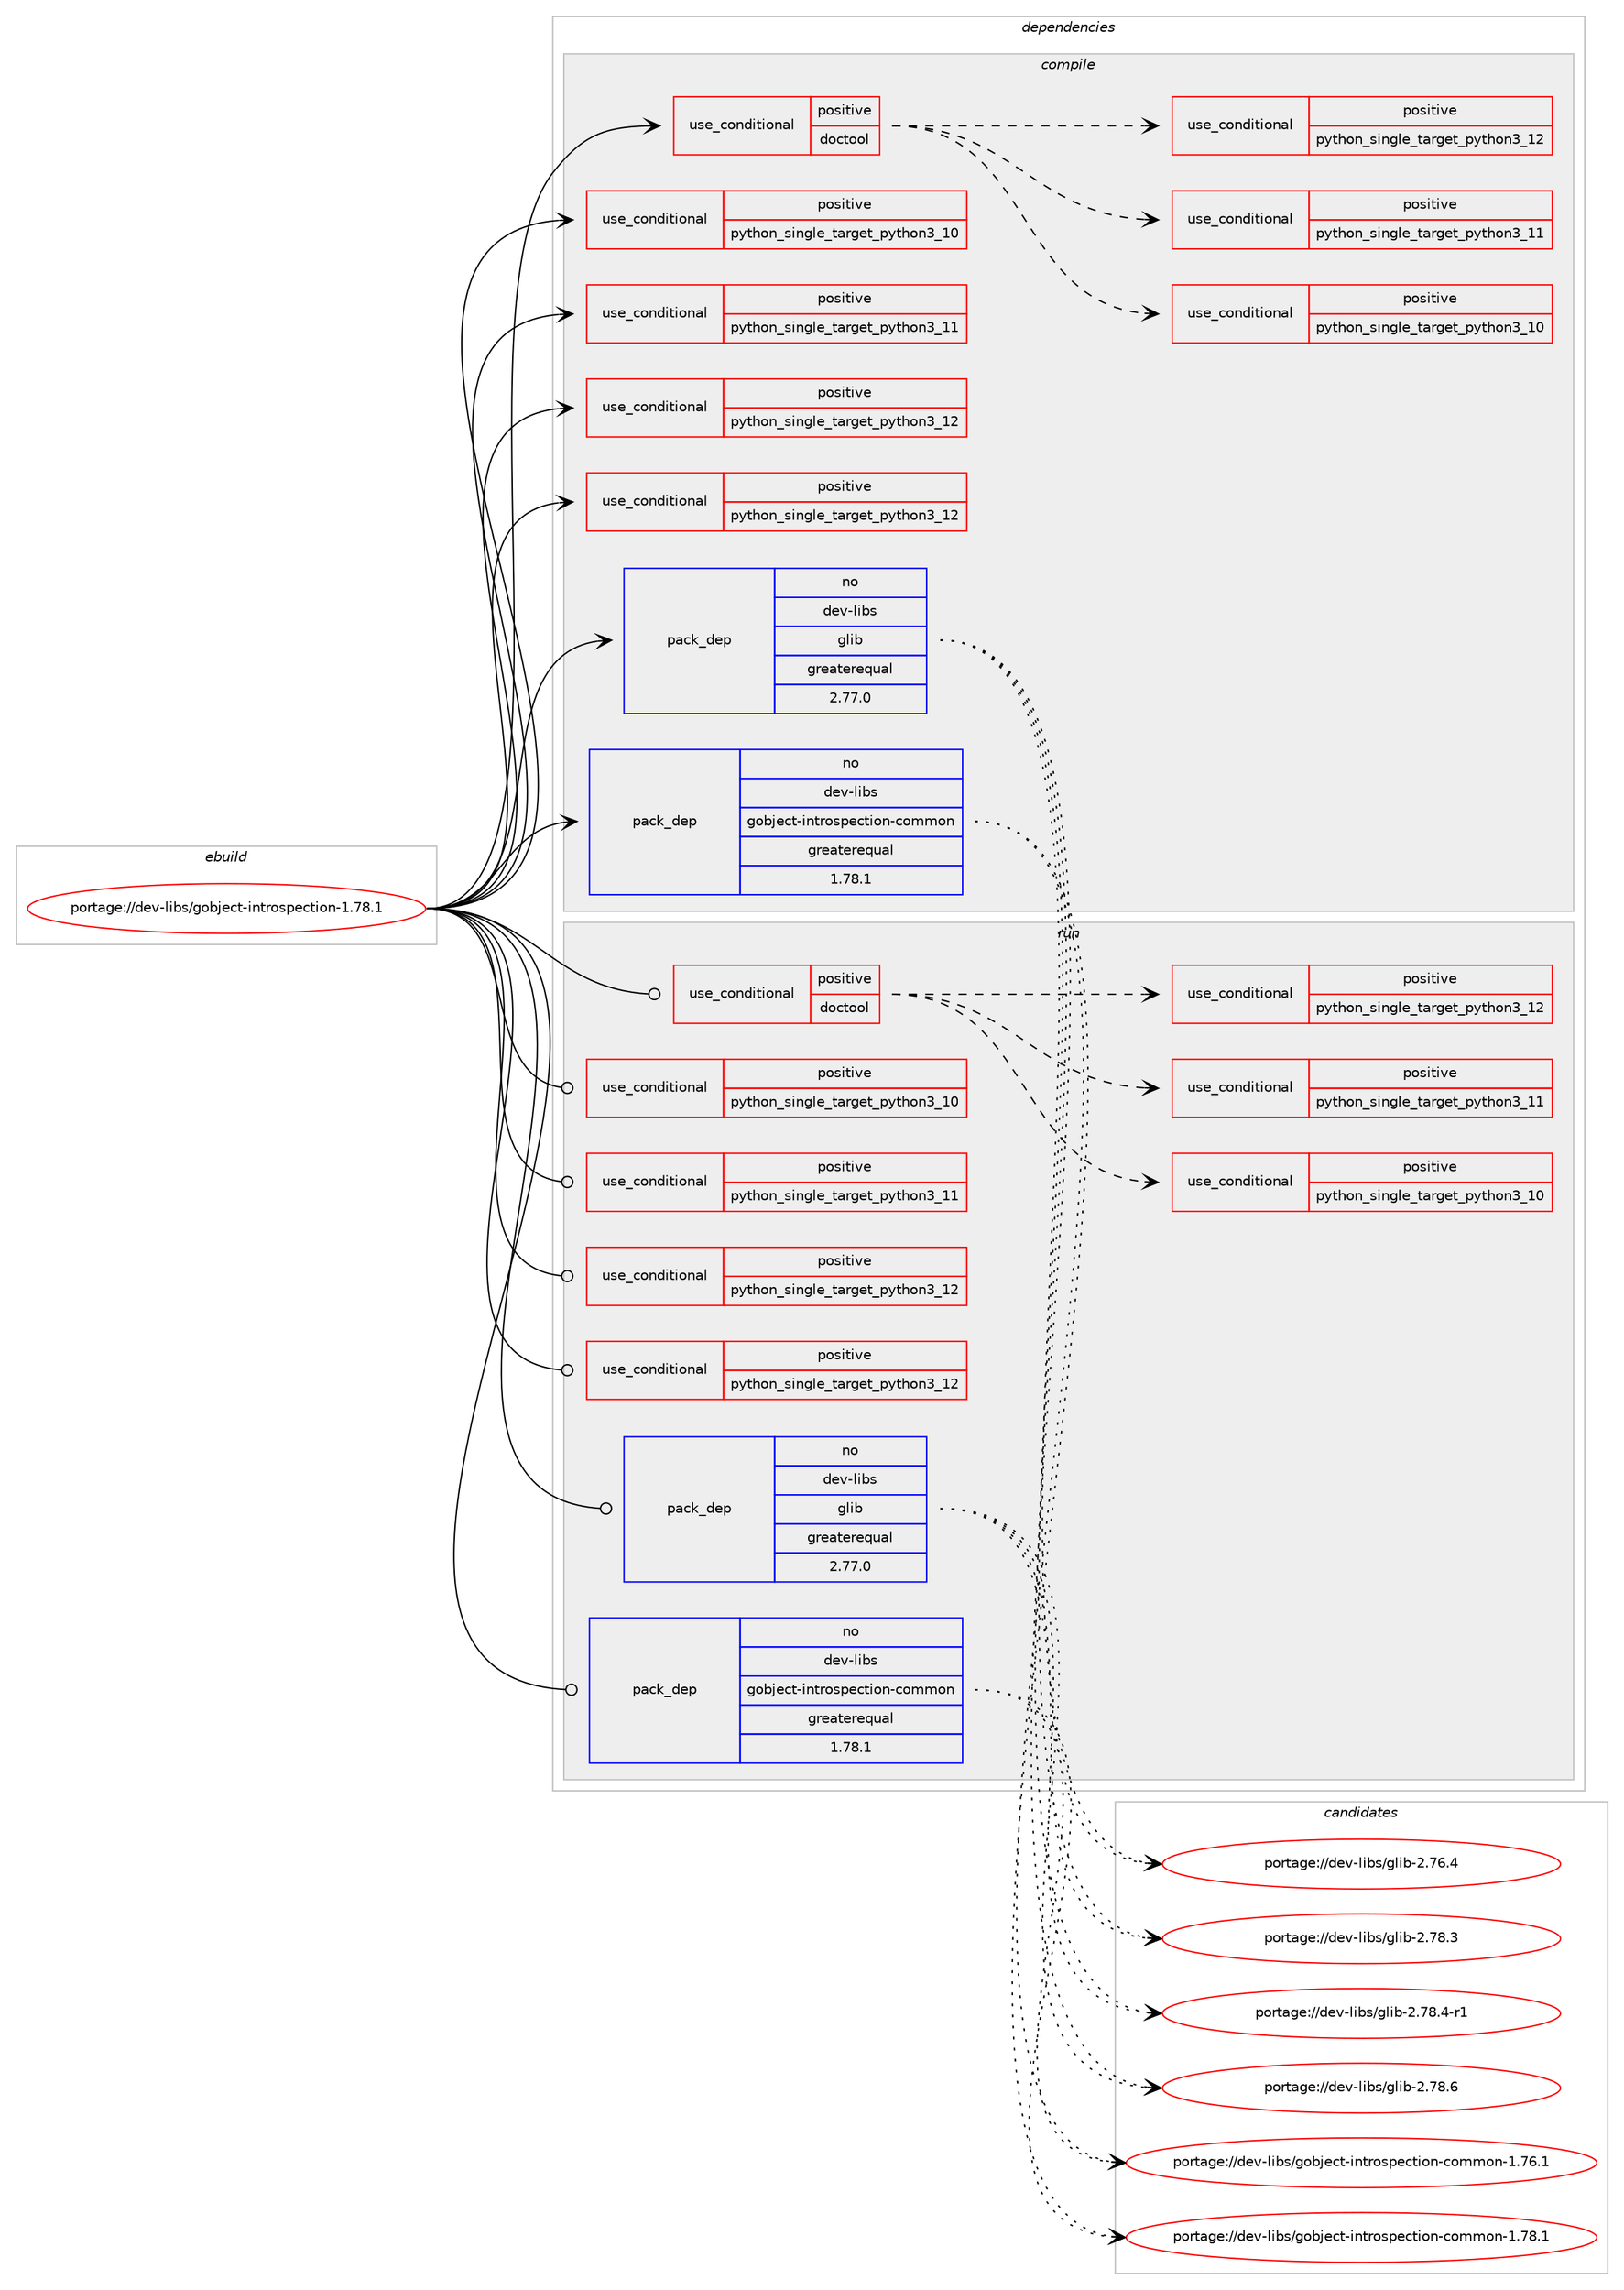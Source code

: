 digraph prolog {

# *************
# Graph options
# *************

newrank=true;
concentrate=true;
compound=true;
graph [rankdir=LR,fontname=Helvetica,fontsize=10,ranksep=1.5];#, ranksep=2.5, nodesep=0.2];
edge  [arrowhead=vee];
node  [fontname=Helvetica,fontsize=10];

# **********
# The ebuild
# **********

subgraph cluster_leftcol {
color=gray;
rank=same;
label=<<i>ebuild</i>>;
id [label="portage://dev-libs/gobject-introspection-1.78.1", color=red, width=4, href="../dev-libs/gobject-introspection-1.78.1.svg"];
}

# ****************
# The dependencies
# ****************

subgraph cluster_midcol {
color=gray;
label=<<i>dependencies</i>>;
subgraph cluster_compile {
fillcolor="#eeeeee";
style=filled;
label=<<i>compile</i>>;
subgraph cond25624 {
dependency54827 [label=<<TABLE BORDER="0" CELLBORDER="1" CELLSPACING="0" CELLPADDING="4"><TR><TD ROWSPAN="3" CELLPADDING="10">use_conditional</TD></TR><TR><TD>positive</TD></TR><TR><TD>doctool</TD></TR></TABLE>>, shape=none, color=red];
subgraph cond25625 {
dependency54828 [label=<<TABLE BORDER="0" CELLBORDER="1" CELLSPACING="0" CELLPADDING="4"><TR><TD ROWSPAN="3" CELLPADDING="10">use_conditional</TD></TR><TR><TD>positive</TD></TR><TR><TD>python_single_target_python3_10</TD></TR></TABLE>>, shape=none, color=red];
# *** BEGIN UNKNOWN DEPENDENCY TYPE (TODO) ***
# dependency54828 -> package_dependency(portage://dev-libs/gobject-introspection-1.78.1,install,no,dev-python,mako,none,[,,],[],[use(enable(python_targets_python3_10),negative)])
# *** END UNKNOWN DEPENDENCY TYPE (TODO) ***

# *** BEGIN UNKNOWN DEPENDENCY TYPE (TODO) ***
# dependency54828 -> package_dependency(portage://dev-libs/gobject-introspection-1.78.1,install,no,dev-python,markdown,none,[,,],[],[use(enable(python_targets_python3_10),negative)])
# *** END UNKNOWN DEPENDENCY TYPE (TODO) ***

}
dependency54827:e -> dependency54828:w [weight=20,style="dashed",arrowhead="vee"];
subgraph cond25626 {
dependency54829 [label=<<TABLE BORDER="0" CELLBORDER="1" CELLSPACING="0" CELLPADDING="4"><TR><TD ROWSPAN="3" CELLPADDING="10">use_conditional</TD></TR><TR><TD>positive</TD></TR><TR><TD>python_single_target_python3_11</TD></TR></TABLE>>, shape=none, color=red];
# *** BEGIN UNKNOWN DEPENDENCY TYPE (TODO) ***
# dependency54829 -> package_dependency(portage://dev-libs/gobject-introspection-1.78.1,install,no,dev-python,mako,none,[,,],[],[use(enable(python_targets_python3_11),negative)])
# *** END UNKNOWN DEPENDENCY TYPE (TODO) ***

# *** BEGIN UNKNOWN DEPENDENCY TYPE (TODO) ***
# dependency54829 -> package_dependency(portage://dev-libs/gobject-introspection-1.78.1,install,no,dev-python,markdown,none,[,,],[],[use(enable(python_targets_python3_11),negative)])
# *** END UNKNOWN DEPENDENCY TYPE (TODO) ***

}
dependency54827:e -> dependency54829:w [weight=20,style="dashed",arrowhead="vee"];
subgraph cond25627 {
dependency54830 [label=<<TABLE BORDER="0" CELLBORDER="1" CELLSPACING="0" CELLPADDING="4"><TR><TD ROWSPAN="3" CELLPADDING="10">use_conditional</TD></TR><TR><TD>positive</TD></TR><TR><TD>python_single_target_python3_12</TD></TR></TABLE>>, shape=none, color=red];
# *** BEGIN UNKNOWN DEPENDENCY TYPE (TODO) ***
# dependency54830 -> package_dependency(portage://dev-libs/gobject-introspection-1.78.1,install,no,dev-python,mako,none,[,,],[],[use(enable(python_targets_python3_12),negative)])
# *** END UNKNOWN DEPENDENCY TYPE (TODO) ***

# *** BEGIN UNKNOWN DEPENDENCY TYPE (TODO) ***
# dependency54830 -> package_dependency(portage://dev-libs/gobject-introspection-1.78.1,install,no,dev-python,markdown,none,[,,],[],[use(enable(python_targets_python3_12),negative)])
# *** END UNKNOWN DEPENDENCY TYPE (TODO) ***

}
dependency54827:e -> dependency54830:w [weight=20,style="dashed",arrowhead="vee"];
}
id:e -> dependency54827:w [weight=20,style="solid",arrowhead="vee"];
subgraph cond25628 {
dependency54831 [label=<<TABLE BORDER="0" CELLBORDER="1" CELLSPACING="0" CELLPADDING="4"><TR><TD ROWSPAN="3" CELLPADDING="10">use_conditional</TD></TR><TR><TD>positive</TD></TR><TR><TD>python_single_target_python3_10</TD></TR></TABLE>>, shape=none, color=red];
# *** BEGIN UNKNOWN DEPENDENCY TYPE (TODO) ***
# dependency54831 -> package_dependency(portage://dev-libs/gobject-introspection-1.78.1,install,no,dev-lang,python,none,[,,],[slot(3.10)],[use(enable(xml),positive)])
# *** END UNKNOWN DEPENDENCY TYPE (TODO) ***

}
id:e -> dependency54831:w [weight=20,style="solid",arrowhead="vee"];
subgraph cond25629 {
dependency54832 [label=<<TABLE BORDER="0" CELLBORDER="1" CELLSPACING="0" CELLPADDING="4"><TR><TD ROWSPAN="3" CELLPADDING="10">use_conditional</TD></TR><TR><TD>positive</TD></TR><TR><TD>python_single_target_python3_11</TD></TR></TABLE>>, shape=none, color=red];
# *** BEGIN UNKNOWN DEPENDENCY TYPE (TODO) ***
# dependency54832 -> package_dependency(portage://dev-libs/gobject-introspection-1.78.1,install,no,dev-lang,python,none,[,,],[slot(3.11)],[use(enable(xml),positive)])
# *** END UNKNOWN DEPENDENCY TYPE (TODO) ***

}
id:e -> dependency54832:w [weight=20,style="solid",arrowhead="vee"];
subgraph cond25630 {
dependency54833 [label=<<TABLE BORDER="0" CELLBORDER="1" CELLSPACING="0" CELLPADDING="4"><TR><TD ROWSPAN="3" CELLPADDING="10">use_conditional</TD></TR><TR><TD>positive</TD></TR><TR><TD>python_single_target_python3_12</TD></TR></TABLE>>, shape=none, color=red];
# *** BEGIN UNKNOWN DEPENDENCY TYPE (TODO) ***
# dependency54833 -> package_dependency(portage://dev-libs/gobject-introspection-1.78.1,install,no,dev-lang,python,none,[,,],[slot(3.12)],[use(enable(xml),positive)])
# *** END UNKNOWN DEPENDENCY TYPE (TODO) ***

}
id:e -> dependency54833:w [weight=20,style="solid",arrowhead="vee"];
subgraph cond25631 {
dependency54834 [label=<<TABLE BORDER="0" CELLBORDER="1" CELLSPACING="0" CELLPADDING="4"><TR><TD ROWSPAN="3" CELLPADDING="10">use_conditional</TD></TR><TR><TD>positive</TD></TR><TR><TD>python_single_target_python3_12</TD></TR></TABLE>>, shape=none, color=red];
# *** BEGIN UNKNOWN DEPENDENCY TYPE (TODO) ***
# dependency54834 -> package_dependency(portage://dev-libs/gobject-introspection-1.78.1,install,no,dev-python,setuptools,none,[,,],[],[use(enable(python_targets_python3_12),negative)])
# *** END UNKNOWN DEPENDENCY TYPE (TODO) ***

}
id:e -> dependency54834:w [weight=20,style="solid",arrowhead="vee"];
subgraph pack28066 {
dependency54835 [label=<<TABLE BORDER="0" CELLBORDER="1" CELLSPACING="0" CELLPADDING="4" WIDTH="220"><TR><TD ROWSPAN="6" CELLPADDING="30">pack_dep</TD></TR><TR><TD WIDTH="110">no</TD></TR><TR><TD>dev-libs</TD></TR><TR><TD>glib</TD></TR><TR><TD>greaterequal</TD></TR><TR><TD>2.77.0</TD></TR></TABLE>>, shape=none, color=blue];
}
id:e -> dependency54835:w [weight=20,style="solid",arrowhead="vee"];
subgraph pack28067 {
dependency54836 [label=<<TABLE BORDER="0" CELLBORDER="1" CELLSPACING="0" CELLPADDING="4" WIDTH="220"><TR><TD ROWSPAN="6" CELLPADDING="30">pack_dep</TD></TR><TR><TD WIDTH="110">no</TD></TR><TR><TD>dev-libs</TD></TR><TR><TD>gobject-introspection-common</TD></TR><TR><TD>greaterequal</TD></TR><TR><TD>1.78.1</TD></TR></TABLE>>, shape=none, color=blue];
}
id:e -> dependency54836:w [weight=20,style="solid",arrowhead="vee"];
# *** BEGIN UNKNOWN DEPENDENCY TYPE (TODO) ***
# id -> package_dependency(portage://dev-libs/gobject-introspection-1.78.1,install,no,dev-libs,libffi,none,[,,],any_same_slot,[])
# *** END UNKNOWN DEPENDENCY TYPE (TODO) ***

# *** BEGIN UNKNOWN DEPENDENCY TYPE (TODO) ***
# id -> package_dependency(portage://dev-libs/gobject-introspection-1.78.1,install,no,virtual,pkgconfig,none,[,,],[],[])
# *** END UNKNOWN DEPENDENCY TYPE (TODO) ***

}
subgraph cluster_compileandrun {
fillcolor="#eeeeee";
style=filled;
label=<<i>compile and run</i>>;
}
subgraph cluster_run {
fillcolor="#eeeeee";
style=filled;
label=<<i>run</i>>;
subgraph cond25632 {
dependency54837 [label=<<TABLE BORDER="0" CELLBORDER="1" CELLSPACING="0" CELLPADDING="4"><TR><TD ROWSPAN="3" CELLPADDING="10">use_conditional</TD></TR><TR><TD>positive</TD></TR><TR><TD>doctool</TD></TR></TABLE>>, shape=none, color=red];
subgraph cond25633 {
dependency54838 [label=<<TABLE BORDER="0" CELLBORDER="1" CELLSPACING="0" CELLPADDING="4"><TR><TD ROWSPAN="3" CELLPADDING="10">use_conditional</TD></TR><TR><TD>positive</TD></TR><TR><TD>python_single_target_python3_10</TD></TR></TABLE>>, shape=none, color=red];
# *** BEGIN UNKNOWN DEPENDENCY TYPE (TODO) ***
# dependency54838 -> package_dependency(portage://dev-libs/gobject-introspection-1.78.1,run,no,dev-python,mako,none,[,,],[],[use(enable(python_targets_python3_10),negative)])
# *** END UNKNOWN DEPENDENCY TYPE (TODO) ***

# *** BEGIN UNKNOWN DEPENDENCY TYPE (TODO) ***
# dependency54838 -> package_dependency(portage://dev-libs/gobject-introspection-1.78.1,run,no,dev-python,markdown,none,[,,],[],[use(enable(python_targets_python3_10),negative)])
# *** END UNKNOWN DEPENDENCY TYPE (TODO) ***

}
dependency54837:e -> dependency54838:w [weight=20,style="dashed",arrowhead="vee"];
subgraph cond25634 {
dependency54839 [label=<<TABLE BORDER="0" CELLBORDER="1" CELLSPACING="0" CELLPADDING="4"><TR><TD ROWSPAN="3" CELLPADDING="10">use_conditional</TD></TR><TR><TD>positive</TD></TR><TR><TD>python_single_target_python3_11</TD></TR></TABLE>>, shape=none, color=red];
# *** BEGIN UNKNOWN DEPENDENCY TYPE (TODO) ***
# dependency54839 -> package_dependency(portage://dev-libs/gobject-introspection-1.78.1,run,no,dev-python,mako,none,[,,],[],[use(enable(python_targets_python3_11),negative)])
# *** END UNKNOWN DEPENDENCY TYPE (TODO) ***

# *** BEGIN UNKNOWN DEPENDENCY TYPE (TODO) ***
# dependency54839 -> package_dependency(portage://dev-libs/gobject-introspection-1.78.1,run,no,dev-python,markdown,none,[,,],[],[use(enable(python_targets_python3_11),negative)])
# *** END UNKNOWN DEPENDENCY TYPE (TODO) ***

}
dependency54837:e -> dependency54839:w [weight=20,style="dashed",arrowhead="vee"];
subgraph cond25635 {
dependency54840 [label=<<TABLE BORDER="0" CELLBORDER="1" CELLSPACING="0" CELLPADDING="4"><TR><TD ROWSPAN="3" CELLPADDING="10">use_conditional</TD></TR><TR><TD>positive</TD></TR><TR><TD>python_single_target_python3_12</TD></TR></TABLE>>, shape=none, color=red];
# *** BEGIN UNKNOWN DEPENDENCY TYPE (TODO) ***
# dependency54840 -> package_dependency(portage://dev-libs/gobject-introspection-1.78.1,run,no,dev-python,mako,none,[,,],[],[use(enable(python_targets_python3_12),negative)])
# *** END UNKNOWN DEPENDENCY TYPE (TODO) ***

# *** BEGIN UNKNOWN DEPENDENCY TYPE (TODO) ***
# dependency54840 -> package_dependency(portage://dev-libs/gobject-introspection-1.78.1,run,no,dev-python,markdown,none,[,,],[],[use(enable(python_targets_python3_12),negative)])
# *** END UNKNOWN DEPENDENCY TYPE (TODO) ***

}
dependency54837:e -> dependency54840:w [weight=20,style="dashed",arrowhead="vee"];
}
id:e -> dependency54837:w [weight=20,style="solid",arrowhead="odot"];
subgraph cond25636 {
dependency54841 [label=<<TABLE BORDER="0" CELLBORDER="1" CELLSPACING="0" CELLPADDING="4"><TR><TD ROWSPAN="3" CELLPADDING="10">use_conditional</TD></TR><TR><TD>positive</TD></TR><TR><TD>python_single_target_python3_10</TD></TR></TABLE>>, shape=none, color=red];
# *** BEGIN UNKNOWN DEPENDENCY TYPE (TODO) ***
# dependency54841 -> package_dependency(portage://dev-libs/gobject-introspection-1.78.1,run,no,dev-lang,python,none,[,,],[slot(3.10)],[use(enable(xml),positive)])
# *** END UNKNOWN DEPENDENCY TYPE (TODO) ***

}
id:e -> dependency54841:w [weight=20,style="solid",arrowhead="odot"];
subgraph cond25637 {
dependency54842 [label=<<TABLE BORDER="0" CELLBORDER="1" CELLSPACING="0" CELLPADDING="4"><TR><TD ROWSPAN="3" CELLPADDING="10">use_conditional</TD></TR><TR><TD>positive</TD></TR><TR><TD>python_single_target_python3_11</TD></TR></TABLE>>, shape=none, color=red];
# *** BEGIN UNKNOWN DEPENDENCY TYPE (TODO) ***
# dependency54842 -> package_dependency(portage://dev-libs/gobject-introspection-1.78.1,run,no,dev-lang,python,none,[,,],[slot(3.11)],[use(enable(xml),positive)])
# *** END UNKNOWN DEPENDENCY TYPE (TODO) ***

}
id:e -> dependency54842:w [weight=20,style="solid",arrowhead="odot"];
subgraph cond25638 {
dependency54843 [label=<<TABLE BORDER="0" CELLBORDER="1" CELLSPACING="0" CELLPADDING="4"><TR><TD ROWSPAN="3" CELLPADDING="10">use_conditional</TD></TR><TR><TD>positive</TD></TR><TR><TD>python_single_target_python3_12</TD></TR></TABLE>>, shape=none, color=red];
# *** BEGIN UNKNOWN DEPENDENCY TYPE (TODO) ***
# dependency54843 -> package_dependency(portage://dev-libs/gobject-introspection-1.78.1,run,no,dev-lang,python,none,[,,],[slot(3.12)],[use(enable(xml),positive)])
# *** END UNKNOWN DEPENDENCY TYPE (TODO) ***

}
id:e -> dependency54843:w [weight=20,style="solid",arrowhead="odot"];
subgraph cond25639 {
dependency54844 [label=<<TABLE BORDER="0" CELLBORDER="1" CELLSPACING="0" CELLPADDING="4"><TR><TD ROWSPAN="3" CELLPADDING="10">use_conditional</TD></TR><TR><TD>positive</TD></TR><TR><TD>python_single_target_python3_12</TD></TR></TABLE>>, shape=none, color=red];
# *** BEGIN UNKNOWN DEPENDENCY TYPE (TODO) ***
# dependency54844 -> package_dependency(portage://dev-libs/gobject-introspection-1.78.1,run,no,dev-python,setuptools,none,[,,],[],[use(enable(python_targets_python3_12),negative)])
# *** END UNKNOWN DEPENDENCY TYPE (TODO) ***

}
id:e -> dependency54844:w [weight=20,style="solid",arrowhead="odot"];
subgraph pack28068 {
dependency54845 [label=<<TABLE BORDER="0" CELLBORDER="1" CELLSPACING="0" CELLPADDING="4" WIDTH="220"><TR><TD ROWSPAN="6" CELLPADDING="30">pack_dep</TD></TR><TR><TD WIDTH="110">no</TD></TR><TR><TD>dev-libs</TD></TR><TR><TD>glib</TD></TR><TR><TD>greaterequal</TD></TR><TR><TD>2.77.0</TD></TR></TABLE>>, shape=none, color=blue];
}
id:e -> dependency54845:w [weight=20,style="solid",arrowhead="odot"];
subgraph pack28069 {
dependency54846 [label=<<TABLE BORDER="0" CELLBORDER="1" CELLSPACING="0" CELLPADDING="4" WIDTH="220"><TR><TD ROWSPAN="6" CELLPADDING="30">pack_dep</TD></TR><TR><TD WIDTH="110">no</TD></TR><TR><TD>dev-libs</TD></TR><TR><TD>gobject-introspection-common</TD></TR><TR><TD>greaterequal</TD></TR><TR><TD>1.78.1</TD></TR></TABLE>>, shape=none, color=blue];
}
id:e -> dependency54846:w [weight=20,style="solid",arrowhead="odot"];
# *** BEGIN UNKNOWN DEPENDENCY TYPE (TODO) ***
# id -> package_dependency(portage://dev-libs/gobject-introspection-1.78.1,run,no,dev-libs,libffi,none,[,,],any_same_slot,[])
# *** END UNKNOWN DEPENDENCY TYPE (TODO) ***

# *** BEGIN UNKNOWN DEPENDENCY TYPE (TODO) ***
# id -> package_dependency(portage://dev-libs/gobject-introspection-1.78.1,run,no,virtual,pkgconfig,none,[,,],[],[])
# *** END UNKNOWN DEPENDENCY TYPE (TODO) ***

}
}

# **************
# The candidates
# **************

subgraph cluster_choices {
rank=same;
color=gray;
label=<<i>candidates</i>>;

subgraph choice28066 {
color=black;
nodesep=1;
choice1001011184510810598115471031081059845504655544652 [label="portage://dev-libs/glib-2.76.4", color=red, width=4,href="../dev-libs/glib-2.76.4.svg"];
choice1001011184510810598115471031081059845504655564651 [label="portage://dev-libs/glib-2.78.3", color=red, width=4,href="../dev-libs/glib-2.78.3.svg"];
choice10010111845108105981154710310810598455046555646524511449 [label="portage://dev-libs/glib-2.78.4-r1", color=red, width=4,href="../dev-libs/glib-2.78.4-r1.svg"];
choice1001011184510810598115471031081059845504655564654 [label="portage://dev-libs/glib-2.78.6", color=red, width=4,href="../dev-libs/glib-2.78.6.svg"];
dependency54835:e -> choice1001011184510810598115471031081059845504655544652:w [style=dotted,weight="100"];
dependency54835:e -> choice1001011184510810598115471031081059845504655564651:w [style=dotted,weight="100"];
dependency54835:e -> choice10010111845108105981154710310810598455046555646524511449:w [style=dotted,weight="100"];
dependency54835:e -> choice1001011184510810598115471031081059845504655564654:w [style=dotted,weight="100"];
}
subgraph choice28067 {
color=black;
nodesep=1;
choice10010111845108105981154710311198106101991164510511011611411111511210199116105111110459911110910911111045494655544649 [label="portage://dev-libs/gobject-introspection-common-1.76.1", color=red, width=4,href="../dev-libs/gobject-introspection-common-1.76.1.svg"];
choice10010111845108105981154710311198106101991164510511011611411111511210199116105111110459911110910911111045494655564649 [label="portage://dev-libs/gobject-introspection-common-1.78.1", color=red, width=4,href="../dev-libs/gobject-introspection-common-1.78.1.svg"];
dependency54836:e -> choice10010111845108105981154710311198106101991164510511011611411111511210199116105111110459911110910911111045494655544649:w [style=dotted,weight="100"];
dependency54836:e -> choice10010111845108105981154710311198106101991164510511011611411111511210199116105111110459911110910911111045494655564649:w [style=dotted,weight="100"];
}
subgraph choice28068 {
color=black;
nodesep=1;
choice1001011184510810598115471031081059845504655544652 [label="portage://dev-libs/glib-2.76.4", color=red, width=4,href="../dev-libs/glib-2.76.4.svg"];
choice1001011184510810598115471031081059845504655564651 [label="portage://dev-libs/glib-2.78.3", color=red, width=4,href="../dev-libs/glib-2.78.3.svg"];
choice10010111845108105981154710310810598455046555646524511449 [label="portage://dev-libs/glib-2.78.4-r1", color=red, width=4,href="../dev-libs/glib-2.78.4-r1.svg"];
choice1001011184510810598115471031081059845504655564654 [label="portage://dev-libs/glib-2.78.6", color=red, width=4,href="../dev-libs/glib-2.78.6.svg"];
dependency54845:e -> choice1001011184510810598115471031081059845504655544652:w [style=dotted,weight="100"];
dependency54845:e -> choice1001011184510810598115471031081059845504655564651:w [style=dotted,weight="100"];
dependency54845:e -> choice10010111845108105981154710310810598455046555646524511449:w [style=dotted,weight="100"];
dependency54845:e -> choice1001011184510810598115471031081059845504655564654:w [style=dotted,weight="100"];
}
subgraph choice28069 {
color=black;
nodesep=1;
choice10010111845108105981154710311198106101991164510511011611411111511210199116105111110459911110910911111045494655544649 [label="portage://dev-libs/gobject-introspection-common-1.76.1", color=red, width=4,href="../dev-libs/gobject-introspection-common-1.76.1.svg"];
choice10010111845108105981154710311198106101991164510511011611411111511210199116105111110459911110910911111045494655564649 [label="portage://dev-libs/gobject-introspection-common-1.78.1", color=red, width=4,href="../dev-libs/gobject-introspection-common-1.78.1.svg"];
dependency54846:e -> choice10010111845108105981154710311198106101991164510511011611411111511210199116105111110459911110910911111045494655544649:w [style=dotted,weight="100"];
dependency54846:e -> choice10010111845108105981154710311198106101991164510511011611411111511210199116105111110459911110910911111045494655564649:w [style=dotted,weight="100"];
}
}

}
